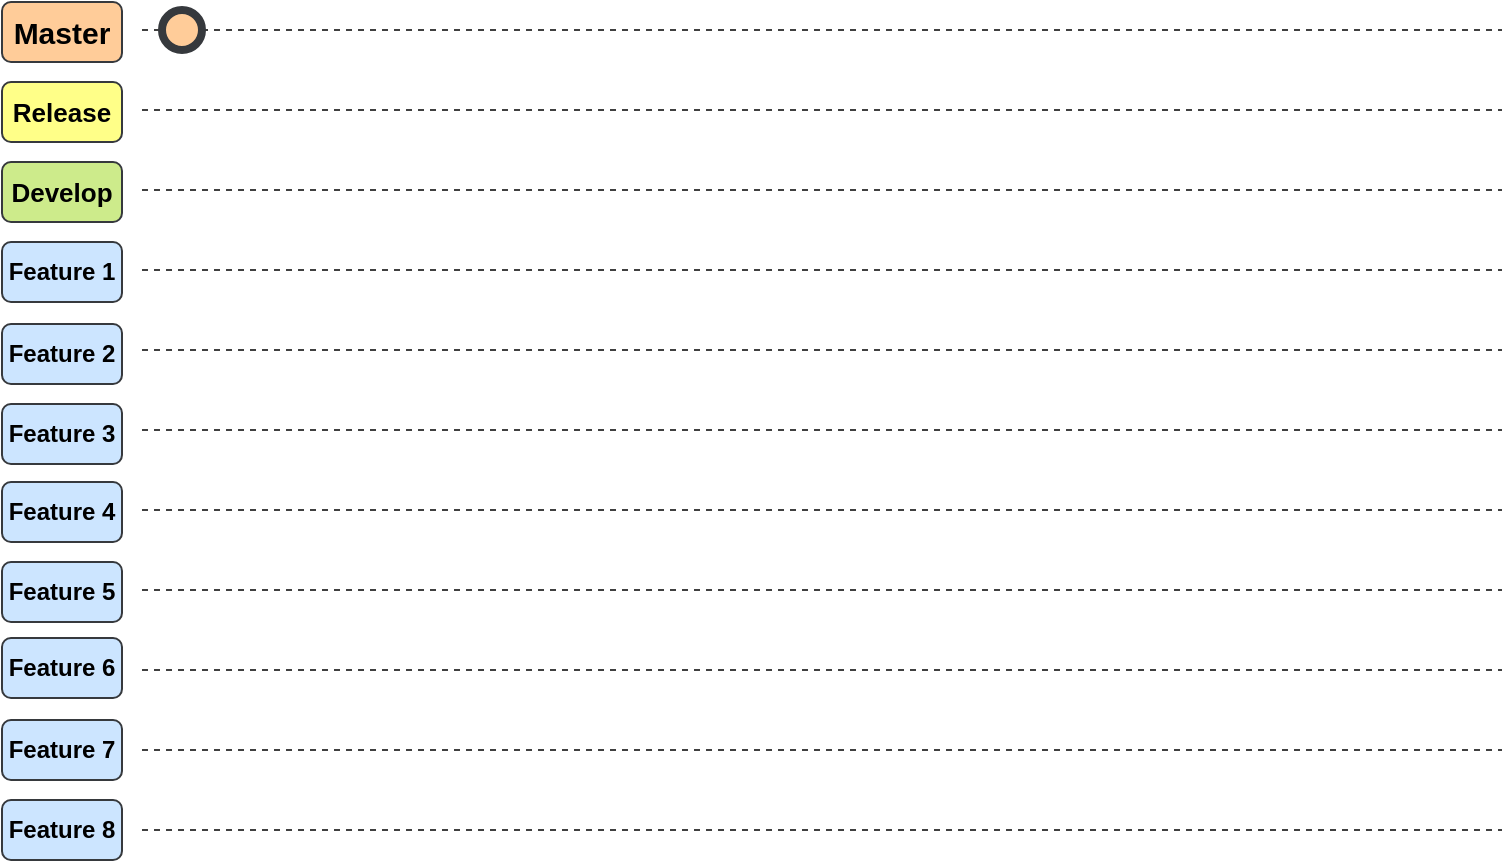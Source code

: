 <mxfile version="27.1.4" pages="2">
  <diagram name="GitFlow" id="i17rygn2k3aJgl2CBP2Y">
    <mxGraphModel dx="1426" dy="751" grid="1" gridSize="10" guides="1" tooltips="1" connect="1" arrows="1" fold="1" page="1" pageScale="1" pageWidth="827" pageHeight="1169" math="0" shadow="0">
      <root>
        <mxCell id="0" />
        <mxCell id="1" parent="0" />
        <mxCell id="ShDthgkVqxmVfU5-ZQQK-1" value="" style="endArrow=none;html=1;rounded=0;movable=0;resizable=0;rotatable=0;deletable=0;editable=0;locked=1;connectable=0;dashed=1;opacity=75;" parent="1" edge="1">
          <mxGeometry width="50" height="50" relative="1" as="geometry">
            <mxPoint x="80" y="120" as="sourcePoint" />
            <mxPoint x="760" y="120" as="targetPoint" />
          </mxGeometry>
        </mxCell>
        <mxCell id="ShDthgkVqxmVfU5-ZQQK-2" value="" style="endArrow=none;html=1;rounded=0;movable=0;resizable=0;rotatable=0;deletable=0;editable=0;locked=1;connectable=0;dashed=1;opacity=75;" parent="1" edge="1">
          <mxGeometry width="50" height="50" relative="1" as="geometry">
            <mxPoint x="80" y="160" as="sourcePoint" />
            <mxPoint x="760" y="160" as="targetPoint" />
          </mxGeometry>
        </mxCell>
        <mxCell id="ShDthgkVqxmVfU5-ZQQK-3" value="" style="endArrow=none;html=1;rounded=0;movable=0;resizable=0;rotatable=0;deletable=0;editable=0;locked=1;connectable=0;dashed=1;opacity=75;" parent="1" edge="1">
          <mxGeometry width="50" height="50" relative="1" as="geometry">
            <mxPoint x="80" y="200" as="sourcePoint" />
            <mxPoint x="760" y="200" as="targetPoint" />
          </mxGeometry>
        </mxCell>
        <mxCell id="ShDthgkVqxmVfU5-ZQQK-4" value="" style="endArrow=none;html=1;rounded=0;movable=0;resizable=0;rotatable=0;deletable=0;editable=0;locked=1;connectable=0;dashed=1;opacity=75;" parent="1" edge="1">
          <mxGeometry width="50" height="50" relative="1" as="geometry">
            <mxPoint x="80" y="240" as="sourcePoint" />
            <mxPoint x="760" y="240" as="targetPoint" />
          </mxGeometry>
        </mxCell>
        <mxCell id="ShDthgkVqxmVfU5-ZQQK-5" value="" style="endArrow=none;html=1;rounded=0;movable=0;resizable=0;rotatable=0;deletable=0;editable=0;locked=1;connectable=0;dashed=1;opacity=75;" parent="1" edge="1">
          <mxGeometry width="50" height="50" relative="1" as="geometry">
            <mxPoint x="80" y="280" as="sourcePoint" />
            <mxPoint x="760" y="280" as="targetPoint" />
          </mxGeometry>
        </mxCell>
        <mxCell id="ShDthgkVqxmVfU5-ZQQK-6" value="" style="endArrow=none;html=1;rounded=0;movable=0;resizable=0;rotatable=0;deletable=0;editable=0;locked=1;connectable=0;dashed=1;opacity=75;" parent="1" edge="1">
          <mxGeometry width="50" height="50" relative="1" as="geometry">
            <mxPoint x="80" y="320" as="sourcePoint" />
            <mxPoint x="760" y="320" as="targetPoint" />
          </mxGeometry>
        </mxCell>
        <mxCell id="ShDthgkVqxmVfU5-ZQQK-7" value="" style="endArrow=none;html=1;rounded=0;movable=0;resizable=0;rotatable=0;deletable=0;editable=0;locked=1;connectable=0;dashed=1;opacity=75;" parent="1" edge="1">
          <mxGeometry width="50" height="50" relative="1" as="geometry">
            <mxPoint x="80" y="360" as="sourcePoint" />
            <mxPoint x="760" y="360" as="targetPoint" />
          </mxGeometry>
        </mxCell>
        <mxCell id="ShDthgkVqxmVfU5-ZQQK-8" value="" style="endArrow=none;html=1;rounded=0;movable=0;resizable=0;rotatable=0;deletable=0;editable=0;locked=1;connectable=0;dashed=1;opacity=75;" parent="1" edge="1">
          <mxGeometry width="50" height="50" relative="1" as="geometry">
            <mxPoint x="80" y="400" as="sourcePoint" />
            <mxPoint x="760" y="400" as="targetPoint" />
          </mxGeometry>
        </mxCell>
        <mxCell id="ShDthgkVqxmVfU5-ZQQK-9" value="&lt;b&gt;&lt;font style=&quot;font-size: 15px;&quot;&gt;Master&lt;/font&gt;&lt;/b&gt;" style="rounded=1;whiteSpace=wrap;html=1;fillColor=#ffcc99;strokeColor=#36393d;movable=0;resizable=0;rotatable=0;deletable=0;editable=0;locked=1;connectable=0;" parent="1" vertex="1">
          <mxGeometry x="10" y="106" width="60" height="30" as="geometry" />
        </mxCell>
        <mxCell id="ShDthgkVqxmVfU5-ZQQK-10" value="&lt;b style=&quot;&quot;&gt;&lt;font style=&quot;font-size: 13px;&quot;&gt;Release&lt;/font&gt;&lt;/b&gt;" style="rounded=1;whiteSpace=wrap;html=1;fillColor=#ffff88;strokeColor=#36393d;movable=0;resizable=0;rotatable=0;deletable=0;editable=0;locked=1;connectable=0;" parent="1" vertex="1">
          <mxGeometry x="10" y="146" width="60" height="30" as="geometry" />
        </mxCell>
        <mxCell id="ShDthgkVqxmVfU5-ZQQK-11" value="&lt;b&gt;&lt;font style=&quot;font-size: 13px;&quot;&gt;Develop&lt;/font&gt;&lt;/b&gt;" style="rounded=1;whiteSpace=wrap;html=1;fillColor=#cdeb8b;strokeColor=#36393d;movable=0;resizable=0;rotatable=0;deletable=0;editable=0;locked=1;connectable=0;" parent="1" vertex="1">
          <mxGeometry x="10" y="186" width="60" height="30" as="geometry" />
        </mxCell>
        <mxCell id="ShDthgkVqxmVfU5-ZQQK-12" value="&lt;b&gt;&lt;font&gt;Feature 1&lt;/font&gt;&lt;/b&gt;" style="rounded=1;whiteSpace=wrap;html=1;fillColor=#cce5ff;strokeColor=#36393d;movable=0;resizable=0;rotatable=0;deletable=0;editable=0;locked=1;connectable=0;" parent="1" vertex="1">
          <mxGeometry x="10" y="226" width="60" height="30" as="geometry" />
        </mxCell>
        <mxCell id="ShDthgkVqxmVfU5-ZQQK-15" value="&lt;b&gt;&lt;font&gt;Feature 2&lt;/font&gt;&lt;/b&gt;" style="rounded=1;whiteSpace=wrap;html=1;fillColor=#cce5ff;strokeColor=#36393d;movable=0;resizable=0;rotatable=0;deletable=0;editable=0;locked=1;connectable=0;" parent="1" vertex="1">
          <mxGeometry x="10" y="267" width="60" height="30" as="geometry" />
        </mxCell>
        <mxCell id="ShDthgkVqxmVfU5-ZQQK-16" value="&lt;b&gt;&lt;font&gt;Feature 3&lt;/font&gt;&lt;/b&gt;" style="rounded=1;whiteSpace=wrap;html=1;fillColor=#cce5ff;strokeColor=#36393d;movable=0;resizable=0;rotatable=0;deletable=0;editable=0;locked=1;connectable=0;" parent="1" vertex="1">
          <mxGeometry x="10" y="307" width="60" height="30" as="geometry" />
        </mxCell>
        <mxCell id="ShDthgkVqxmVfU5-ZQQK-17" value="&lt;b&gt;&lt;font&gt;Feature 4&lt;/font&gt;&lt;/b&gt;" style="rounded=1;whiteSpace=wrap;html=1;fillColor=#cce5ff;strokeColor=#36393d;movable=0;resizable=0;rotatable=0;deletable=0;editable=0;locked=1;connectable=0;" parent="1" vertex="1">
          <mxGeometry x="10" y="346" width="60" height="30" as="geometry" />
        </mxCell>
        <mxCell id="ShDthgkVqxmVfU5-ZQQK-18" value="&lt;b&gt;&lt;font&gt;Feature 5&lt;/font&gt;&lt;/b&gt;" style="rounded=1;whiteSpace=wrap;html=1;fillColor=#cce5ff;strokeColor=#36393d;movable=0;resizable=0;rotatable=0;deletable=0;editable=0;locked=1;connectable=0;" parent="1" vertex="1">
          <mxGeometry x="10" y="386" width="60" height="30" as="geometry" />
        </mxCell>
        <mxCell id="ShDthgkVqxmVfU5-ZQQK-19" value="" style="endArrow=none;html=1;rounded=0;movable=0;resizable=0;rotatable=0;deletable=0;editable=0;locked=1;connectable=0;dashed=1;opacity=75;" parent="1" edge="1">
          <mxGeometry width="50" height="50" relative="1" as="geometry">
            <mxPoint x="80" y="440" as="sourcePoint" />
            <mxPoint x="760" y="440" as="targetPoint" />
          </mxGeometry>
        </mxCell>
        <mxCell id="ShDthgkVqxmVfU5-ZQQK-20" value="&lt;b&gt;&lt;font&gt;Feature 6&lt;/font&gt;&lt;/b&gt;" style="rounded=1;whiteSpace=wrap;html=1;fillColor=#cce5ff;strokeColor=#36393d;movable=0;resizable=0;rotatable=0;deletable=0;editable=0;locked=1;connectable=0;" parent="1" vertex="1">
          <mxGeometry x="10" y="424" width="60" height="30" as="geometry" />
        </mxCell>
        <mxCell id="ShDthgkVqxmVfU5-ZQQK-21" value="" style="endArrow=none;html=1;rounded=0;movable=0;resizable=0;rotatable=0;deletable=0;editable=0;locked=1;connectable=0;dashed=1;opacity=75;" parent="1" edge="1">
          <mxGeometry width="50" height="50" relative="1" as="geometry">
            <mxPoint x="80" y="480" as="sourcePoint" />
            <mxPoint x="760" y="480" as="targetPoint" />
          </mxGeometry>
        </mxCell>
        <mxCell id="ShDthgkVqxmVfU5-ZQQK-22" value="&lt;b&gt;&lt;font&gt;Feature 7&lt;/font&gt;&lt;/b&gt;" style="rounded=1;whiteSpace=wrap;html=1;fillColor=#cce5ff;strokeColor=#36393d;movable=0;resizable=0;rotatable=0;deletable=0;editable=0;locked=1;connectable=0;" parent="1" vertex="1">
          <mxGeometry x="10" y="465" width="60" height="30" as="geometry" />
        </mxCell>
        <mxCell id="ShDthgkVqxmVfU5-ZQQK-23" value="" style="endArrow=none;html=1;rounded=0;movable=0;resizable=0;rotatable=0;deletable=0;editable=0;locked=1;connectable=0;dashed=1;opacity=75;" parent="1" edge="1">
          <mxGeometry width="50" height="50" relative="1" as="geometry">
            <mxPoint x="80" y="520" as="sourcePoint" />
            <mxPoint x="760" y="520" as="targetPoint" />
          </mxGeometry>
        </mxCell>
        <mxCell id="ShDthgkVqxmVfU5-ZQQK-24" value="&lt;b&gt;&lt;font&gt;Feature 8&lt;/font&gt;&lt;/b&gt;" style="rounded=1;whiteSpace=wrap;html=1;fillColor=#cce5ff;strokeColor=#36393d;movable=0;resizable=0;rotatable=0;deletable=0;editable=0;locked=1;connectable=0;" parent="1" vertex="1">
          <mxGeometry x="10" y="505" width="60" height="30" as="geometry" />
        </mxCell>
        <mxCell id="ShDthgkVqxmVfU5-ZQQK-25" value="" style="ellipse;whiteSpace=wrap;html=1;aspect=fixed;fillColor=#ffcc99;strokeColor=#36393d;strokeWidth=4;" parent="1" vertex="1">
          <mxGeometry x="90" y="110" width="20" height="20" as="geometry" />
        </mxCell>
      </root>
    </mxGraphModel>
  </diagram>
  <diagram name="Feature5" id="S4usZ1u4IqkqzzwAJ33Z">
    <mxGraphModel dx="191" dy="101" grid="1" gridSize="10" guides="1" tooltips="1" connect="1" arrows="1" fold="1" page="1" pageScale="1" pageWidth="827" pageHeight="1169" math="0" shadow="0">
      <root>
        <mxCell id="ApYrRXQRJ9XVSHwYz7zL-0" />
        <mxCell id="ApYrRXQRJ9XVSHwYz7zL-1" parent="ApYrRXQRJ9XVSHwYz7zL-0" />
        <mxCell id="ApYrRXQRJ9XVSHwYz7zL-4" value="" style="endArrow=none;html=1;rounded=0;movable=0;resizable=0;rotatable=0;deletable=0;editable=0;locked=1;connectable=0;dashed=1;opacity=75;" parent="ApYrRXQRJ9XVSHwYz7zL-1" edge="1">
          <mxGeometry width="50" height="50" relative="1" as="geometry">
            <mxPoint x="80" y="200" as="sourcePoint" />
            <mxPoint x="760" y="200" as="targetPoint" />
          </mxGeometry>
        </mxCell>
        <mxCell id="ApYrRXQRJ9XVSHwYz7zL-5" value="" style="endArrow=none;html=1;rounded=0;movable=0;resizable=0;rotatable=0;deletable=0;editable=0;locked=1;connectable=0;dashed=1;opacity=75;" parent="ApYrRXQRJ9XVSHwYz7zL-1" edge="1">
          <mxGeometry width="50" height="50" relative="1" as="geometry">
            <mxPoint x="80" y="240" as="sourcePoint" />
            <mxPoint x="760" y="240" as="targetPoint" />
          </mxGeometry>
        </mxCell>
        <mxCell id="ApYrRXQRJ9XVSHwYz7zL-12" value="&lt;b&gt;&lt;font style=&quot;font-size: 13px;&quot;&gt;Develop&lt;/font&gt;&lt;/b&gt;" style="rounded=1;whiteSpace=wrap;html=1;fillColor=#cdeb8b;strokeColor=#36393d;movable=0;resizable=0;rotatable=0;deletable=0;editable=0;locked=1;connectable=0;" parent="ApYrRXQRJ9XVSHwYz7zL-1" vertex="1">
          <mxGeometry x="10" y="186" width="60" height="30" as="geometry" />
        </mxCell>
        <mxCell id="ApYrRXQRJ9XVSHwYz7zL-13" value="&lt;b&gt;&lt;font&gt;Feature 5&lt;/font&gt;&lt;/b&gt;" style="rounded=1;whiteSpace=wrap;html=1;fillColor=#cce5ff;strokeColor=#36393d;movable=1;resizable=1;rotatable=1;deletable=1;editable=1;locked=0;connectable=1;" parent="ApYrRXQRJ9XVSHwYz7zL-1" vertex="1">
          <mxGeometry x="10" y="226" width="60" height="30" as="geometry" />
        </mxCell>
        <mxCell id="ApYrRXQRJ9XVSHwYz7zL-24" value="" style="ellipse;whiteSpace=wrap;html=1;aspect=fixed;fillColor=#cdeb8b;strokeColor=#000000;strokeWidth=2;" parent="ApYrRXQRJ9XVSHwYz7zL-1" vertex="1">
          <mxGeometry x="110" y="190" width="20" height="20" as="geometry" />
        </mxCell>
        <mxCell id="BdCt3V9x1Z4cOlTj863K-1" value="" style="edgeStyle=orthogonalEdgeStyle;rounded=1;orthogonalLoop=1;jettySize=auto;html=1;curved=0;strokeWidth=2;endArrow=none;startFill=0;" parent="ApYrRXQRJ9XVSHwYz7zL-1" source="BdCt3V9x1Z4cOlTj863K-0" target="ApYrRXQRJ9XVSHwYz7zL-24" edge="1">
          <mxGeometry relative="1" as="geometry" />
        </mxCell>
        <mxCell id="pY54SGv4DkOYTJP6pqQ--1" value="" style="edgeStyle=orthogonalEdgeStyle;rounded=0;orthogonalLoop=1;jettySize=auto;html=1;endArrow=none;startFill=0;strokeWidth=2;" edge="1" parent="ApYrRXQRJ9XVSHwYz7zL-1" source="BdCt3V9x1Z4cOlTj863K-0" target="pY54SGv4DkOYTJP6pqQ--0">
          <mxGeometry relative="1" as="geometry" />
        </mxCell>
        <mxCell id="BdCt3V9x1Z4cOlTj863K-0" value="" style="ellipse;whiteSpace=wrap;html=1;aspect=fixed;fillColor=#cce5ff;strokeColor=#000000;strokeWidth=2;" parent="ApYrRXQRJ9XVSHwYz7zL-1" vertex="1">
          <mxGeometry x="150" y="230" width="20" height="20" as="geometry" />
        </mxCell>
        <mxCell id="-pLzPtPXID51rMVLsv1W-0" value="v0.0" style="text;html=1;align=center;verticalAlign=middle;whiteSpace=wrap;rounded=0;" parent="ApYrRXQRJ9XVSHwYz7zL-1" vertex="1">
          <mxGeometry x="144" y="253" width="30" height="12" as="geometry" />
        </mxCell>
        <mxCell id="pY54SGv4DkOYTJP6pqQ--0" value="" style="ellipse;whiteSpace=wrap;html=1;aspect=fixed;fillColor=#cce5ff;strokeColor=#000000;strokeWidth=2;" vertex="1" parent="ApYrRXQRJ9XVSHwYz7zL-1">
          <mxGeometry x="190" y="230" width="20" height="20" as="geometry" />
        </mxCell>
        <mxCell id="pY54SGv4DkOYTJP6pqQ--2" value="v0.1" style="text;html=1;align=center;verticalAlign=middle;whiteSpace=wrap;rounded=0;" vertex="1" parent="ApYrRXQRJ9XVSHwYz7zL-1">
          <mxGeometry x="184" y="253" width="30" height="12" as="geometry" />
        </mxCell>
      </root>
    </mxGraphModel>
  </diagram>
</mxfile>
